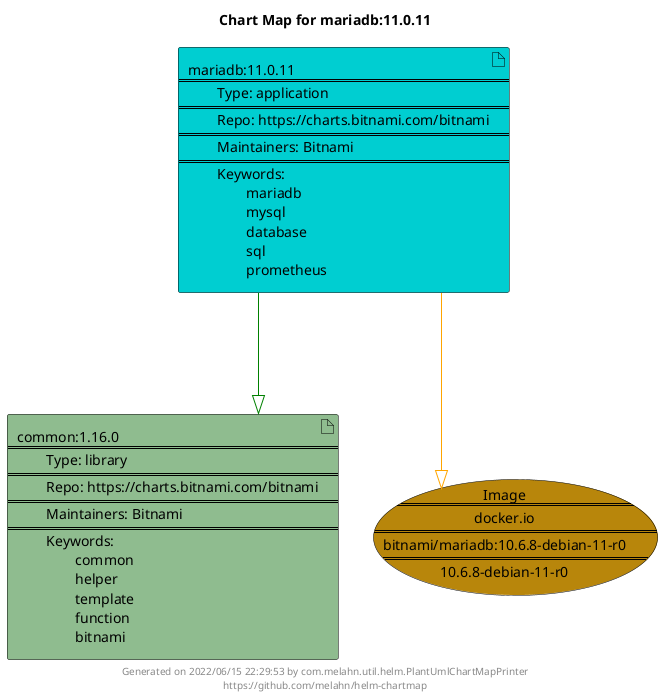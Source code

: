 @startuml
skinparam linetype ortho
skinparam backgroundColor white
skinparam usecaseBorderColor black
skinparam usecaseArrowColor LightSlateGray
skinparam artifactBorderColor black
skinparam artifactArrowColor LightSlateGray

title Chart Map for mariadb:11.0.11

'There are 2 referenced Helm Charts
artifact "common:1.16.0\n====\n\tType: library\n====\n\tRepo: https://charts.bitnami.com/bitnami\n====\n\tMaintainers: Bitnami\n====\n\tKeywords: \n\t\tcommon\n\t\thelper\n\t\ttemplate\n\t\tfunction\n\t\tbitnami" as common_1_16_0 #DarkSeaGreen
artifact "mariadb:11.0.11\n====\n\tType: application\n====\n\tRepo: https://charts.bitnami.com/bitnami\n====\n\tMaintainers: Bitnami\n====\n\tKeywords: \n\t\tmariadb\n\t\tmysql\n\t\tdatabase\n\t\tsql\n\t\tprometheus" as mariadb_11_0_11 #DarkTurquoise

'There is one referenced Docker Image
usecase "Image\n====\ndocker.io\n====\nbitnami/mariadb:10.6.8-debian-11-r0\n====\n10.6.8-debian-11-r0" as docker_io_bitnami_mariadb_10_6_8_debian_11_r0 #DarkGoldenRod

'Chart Dependencies
mariadb_11_0_11--[#green]-|>common_1_16_0
mariadb_11_0_11--[#orange]-|>docker_io_bitnami_mariadb_10_6_8_debian_11_r0

center footer Generated on 2022/06/15 22:29:53 by com.melahn.util.helm.PlantUmlChartMapPrinter\nhttps://github.com/melahn/helm-chartmap
@enduml
